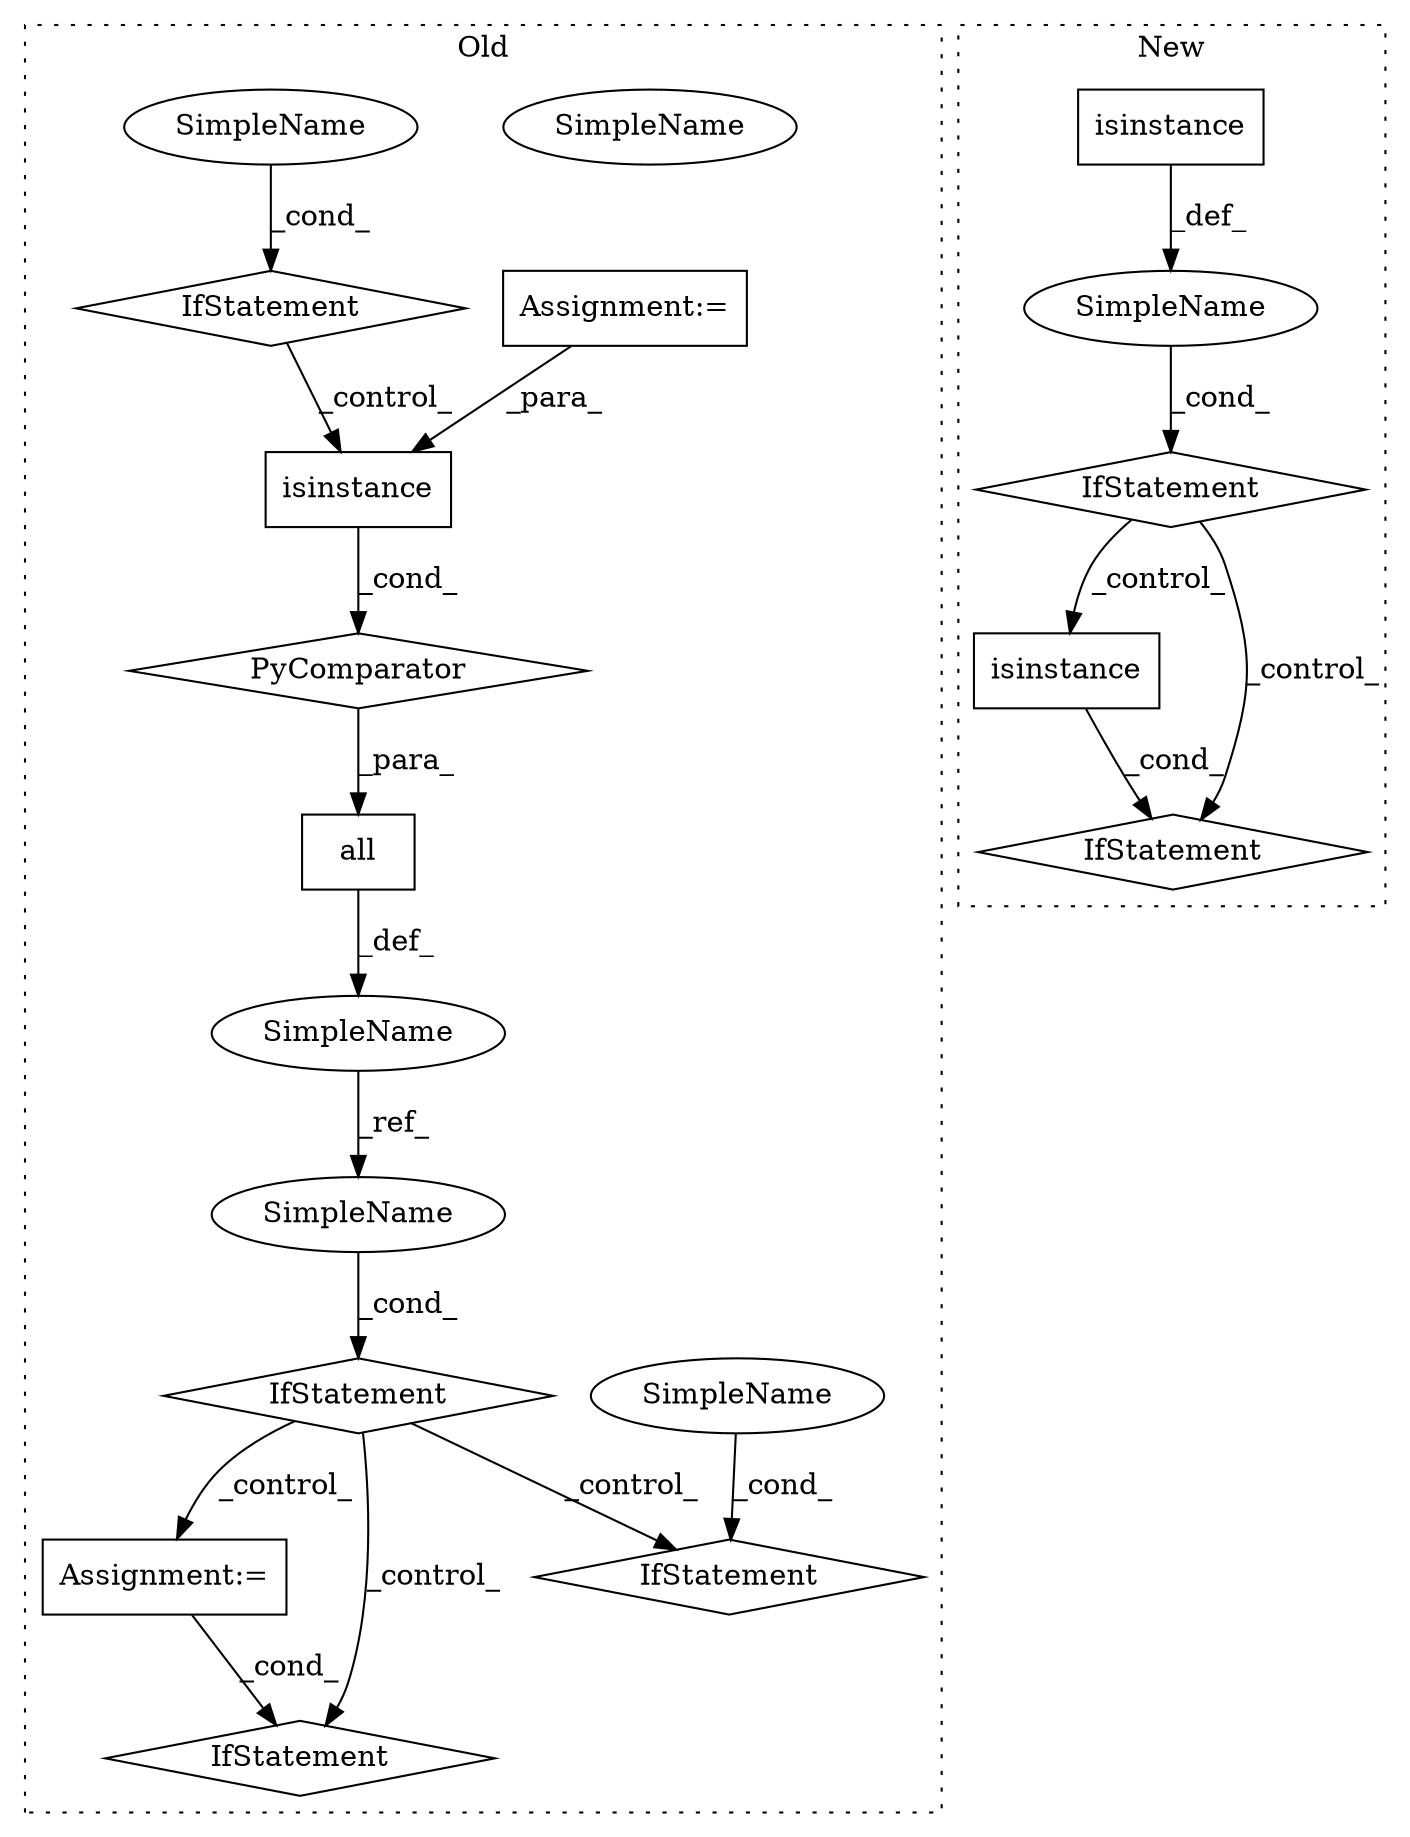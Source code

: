 digraph G {
subgraph cluster0 {
1 [label="all" a="32" s="7527,7658" l="15,-5" shape="box"];
4 [label="IfStatement" a="25" s="7659,7669" l="4,2" shape="diamond"];
7 [label="Assignment:=" a="7" s="7888,7999" l="76,2" shape="box"];
8 [label="SimpleName" a="42" s="7520" l="6" shape="ellipse"];
9 [label="IfStatement" a="25" s="8011,8047" l="4,2" shape="diamond"];
10 [label="Assignment:=" a="7" s="7625" l="25" shape="box"];
11 [label="IfStatement" a="25" s="7802" l="26" shape="diamond"];
12 [label="isinstance" a="32" s="7542,7566" l="11,1" shape="box"];
13 [label="IfStatement" a="25" s="7625" l="25" shape="diamond"];
14 [label="SimpleName" a="42" s="7645" l="5" shape="ellipse"];
16 [label="PyComparator" a="113" s="7625" l="25" shape="diamond"];
17 [label="SimpleName" a="42" s="7663" l="6" shape="ellipse"];
18 [label="SimpleName" a="42" s="7823" l="5" shape="ellipse"];
19 [label="SimpleName" a="42" s="7645" l="5" shape="ellipse"];
label = "Old";
style="dotted";
}
subgraph cluster1 {
2 [label="isinstance" a="32" s="8101,8129" l="11,1" shape="box"];
3 [label="IfStatement" a="25" s="8097,8130" l="4,2" shape="diamond"];
5 [label="SimpleName" a="42" s="" l="" shape="ellipse"];
6 [label="IfStatement" a="25" s="7934,7964" l="4,2" shape="diamond"];
15 [label="isinstance" a="32" s="7938,7963" l="11,1" shape="box"];
label = "New";
style="dotted";
}
1 -> 8 [label="_def_"];
2 -> 3 [label="_cond_"];
4 -> 9 [label="_control_"];
4 -> 11 [label="_control_"];
4 -> 7 [label="_control_"];
5 -> 6 [label="_cond_"];
6 -> 2 [label="_control_"];
6 -> 3 [label="_control_"];
7 -> 9 [label="_cond_"];
8 -> 17 [label="_ref_"];
10 -> 12 [label="_para_"];
12 -> 16 [label="_cond_"];
13 -> 12 [label="_control_"];
15 -> 5 [label="_def_"];
16 -> 1 [label="_para_"];
17 -> 4 [label="_cond_"];
18 -> 11 [label="_cond_"];
19 -> 13 [label="_cond_"];
}